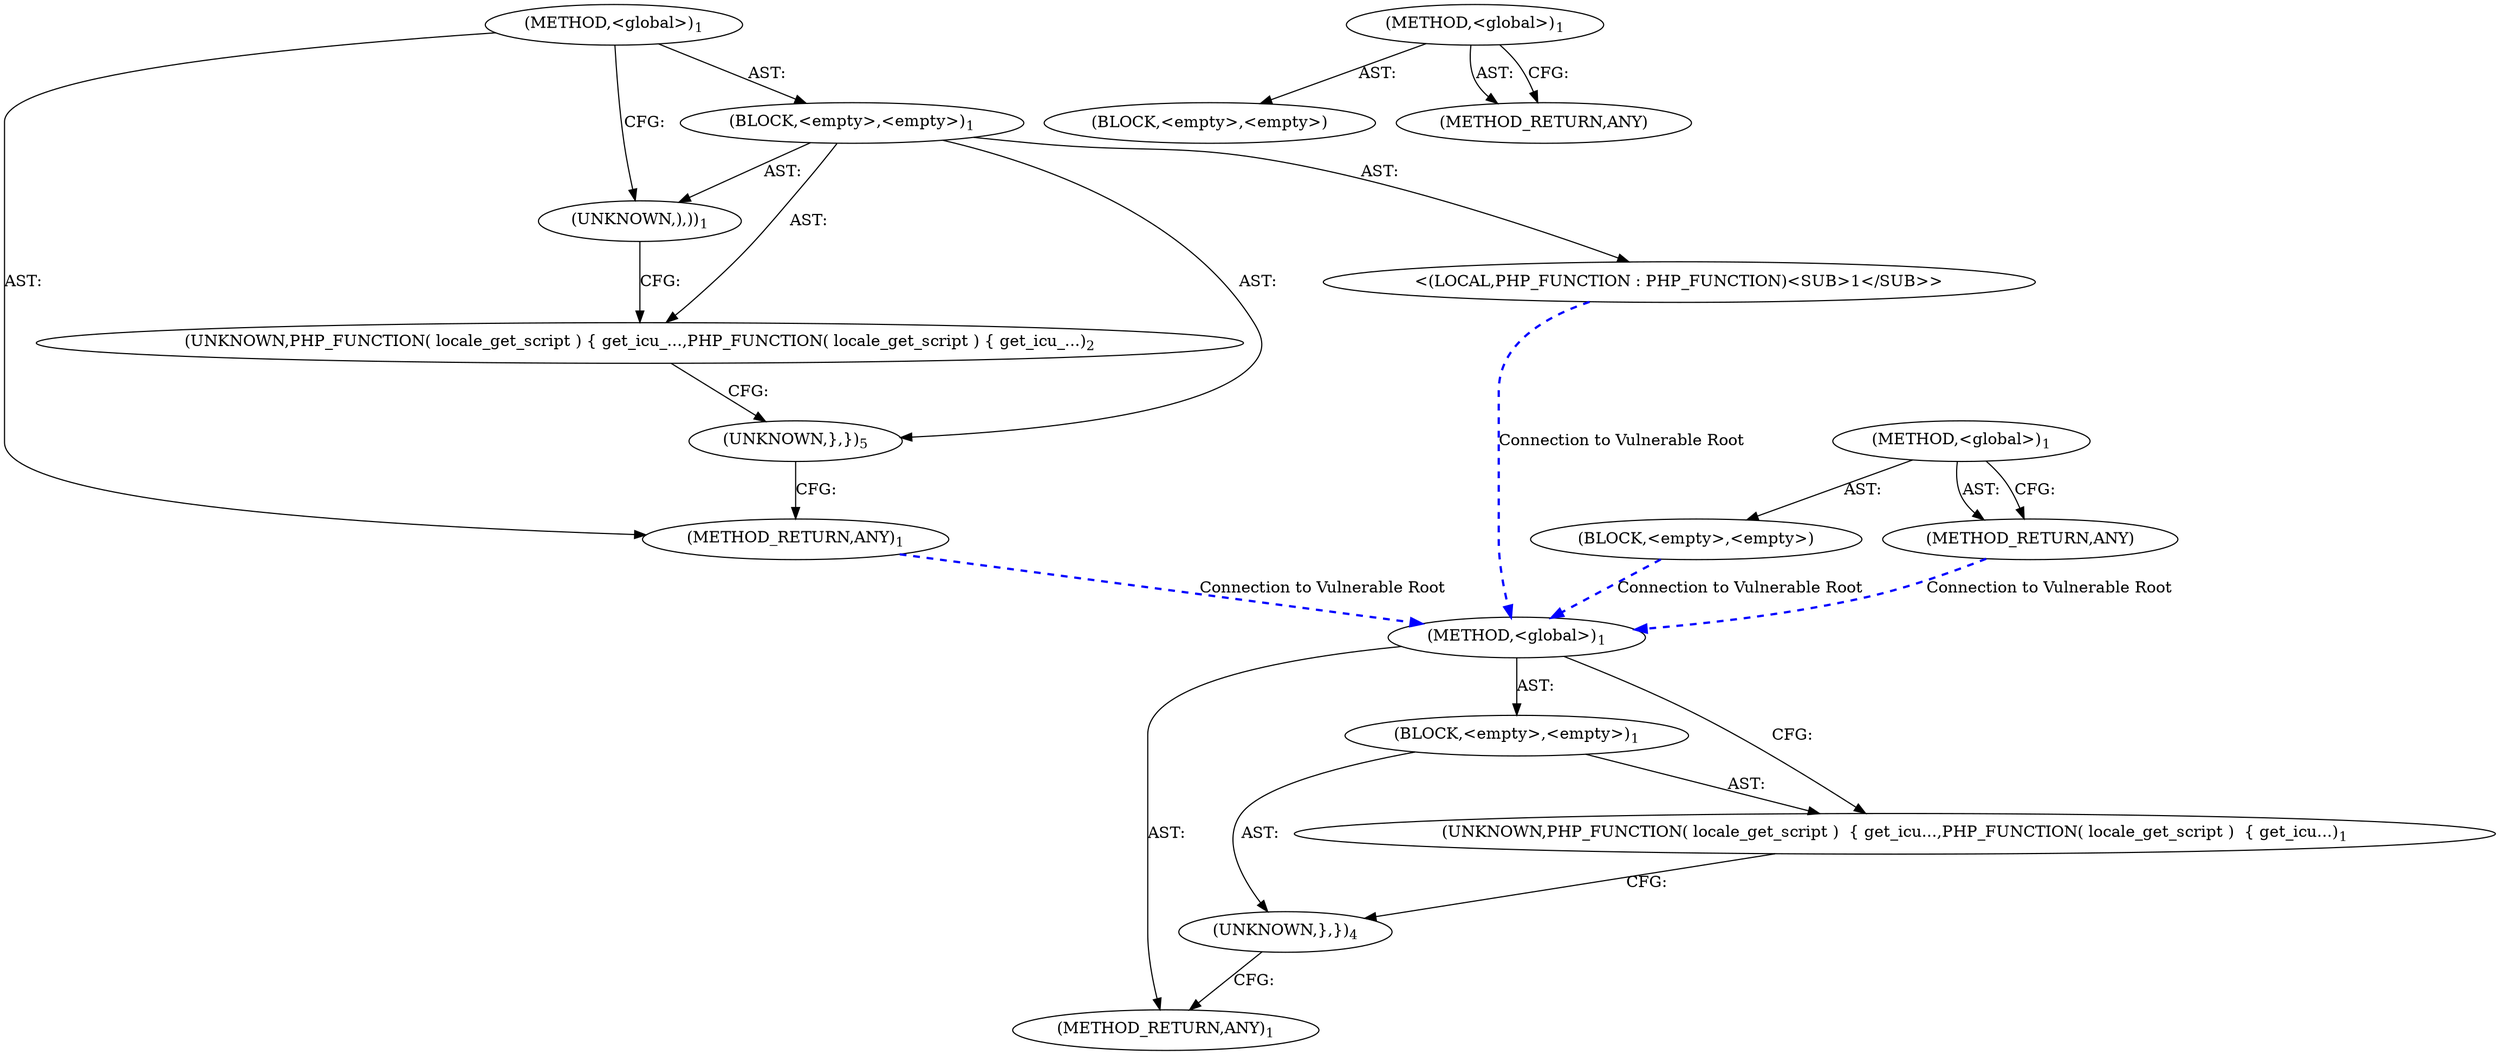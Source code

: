 digraph "&lt;global&gt;" {
vulnerable_6 [label=<(METHOD,&lt;global&gt;)<SUB>1</SUB>>];
vulnerable_7 [label=<(BLOCK,&lt;empty&gt;,&lt;empty&gt;)<SUB>1</SUB>>];
vulnerable_8 [label=<(UNKNOWN,PHP_FUNCTION( locale_get_script ) 
 {
 	get_icu...,PHP_FUNCTION( locale_get_script ) 
 {
 	get_icu...)<SUB>1</SUB>>];
vulnerable_9 [label=<(UNKNOWN,},})<SUB>4</SUB>>];
vulnerable_10 [label=<(METHOD_RETURN,ANY)<SUB>1</SUB>>];
vulnerable_15 [label=<(METHOD,&lt;global&gt;)<SUB>1</SUB>>];
vulnerable_16 [label=<(BLOCK,&lt;empty&gt;,&lt;empty&gt;)>];
vulnerable_17 [label=<(METHOD_RETURN,ANY)>];
fixed_6 [label=<(METHOD,&lt;global&gt;)<SUB>1</SUB>>];
fixed_7 [label=<(BLOCK,&lt;empty&gt;,&lt;empty&gt;)<SUB>1</SUB>>];
fixed_8 [label="<(LOCAL,PHP_FUNCTION : PHP_FUNCTION)<SUB>1</SUB>>"];
fixed_9 [label=<(UNKNOWN,),))<SUB>1</SUB>>];
fixed_10 [label=<(UNKNOWN,PHP_FUNCTION( locale_get_script )
 {
 	get_icu_...,PHP_FUNCTION( locale_get_script )
 {
 	get_icu_...)<SUB>2</SUB>>];
fixed_11 [label=<(UNKNOWN,},})<SUB>5</SUB>>];
fixed_12 [label=<(METHOD_RETURN,ANY)<SUB>1</SUB>>];
fixed_19 [label=<(METHOD,&lt;global&gt;)<SUB>1</SUB>>];
fixed_20 [label=<(BLOCK,&lt;empty&gt;,&lt;empty&gt;)>];
fixed_21 [label=<(METHOD_RETURN,ANY)>];
vulnerable_6 -> vulnerable_7  [key=0, label="AST: "];
vulnerable_6 -> vulnerable_10  [key=0, label="AST: "];
vulnerable_6 -> vulnerable_8  [key=0, label="CFG: "];
vulnerable_7 -> vulnerable_8  [key=0, label="AST: "];
vulnerable_7 -> vulnerable_9  [key=0, label="AST: "];
vulnerable_8 -> vulnerable_9  [key=0, label="CFG: "];
vulnerable_9 -> vulnerable_10  [key=0, label="CFG: "];
vulnerable_15 -> vulnerable_16  [key=0, label="AST: "];
vulnerable_15 -> vulnerable_17  [key=0, label="AST: "];
vulnerable_15 -> vulnerable_17  [key=1, label="CFG: "];
fixed_6 -> fixed_7  [key=0, label="AST: "];
fixed_6 -> fixed_12  [key=0, label="AST: "];
fixed_6 -> fixed_9  [key=0, label="CFG: "];
fixed_7 -> fixed_8  [key=0, label="AST: "];
fixed_7 -> fixed_9  [key=0, label="AST: "];
fixed_7 -> fixed_10  [key=0, label="AST: "];
fixed_7 -> fixed_11  [key=0, label="AST: "];
fixed_8 -> vulnerable_6  [color=blue, key=0, label="Connection to Vulnerable Root", penwidth="2.0", style=dashed];
fixed_9 -> fixed_10  [key=0, label="CFG: "];
fixed_10 -> fixed_11  [key=0, label="CFG: "];
fixed_11 -> fixed_12  [key=0, label="CFG: "];
fixed_12 -> vulnerable_6  [color=blue, key=0, label="Connection to Vulnerable Root", penwidth="2.0", style=dashed];
fixed_19 -> fixed_20  [key=0, label="AST: "];
fixed_19 -> fixed_21  [key=0, label="AST: "];
fixed_19 -> fixed_21  [key=1, label="CFG: "];
fixed_20 -> vulnerable_6  [color=blue, key=0, label="Connection to Vulnerable Root", penwidth="2.0", style=dashed];
fixed_21 -> vulnerable_6  [color=blue, key=0, label="Connection to Vulnerable Root", penwidth="2.0", style=dashed];
}
